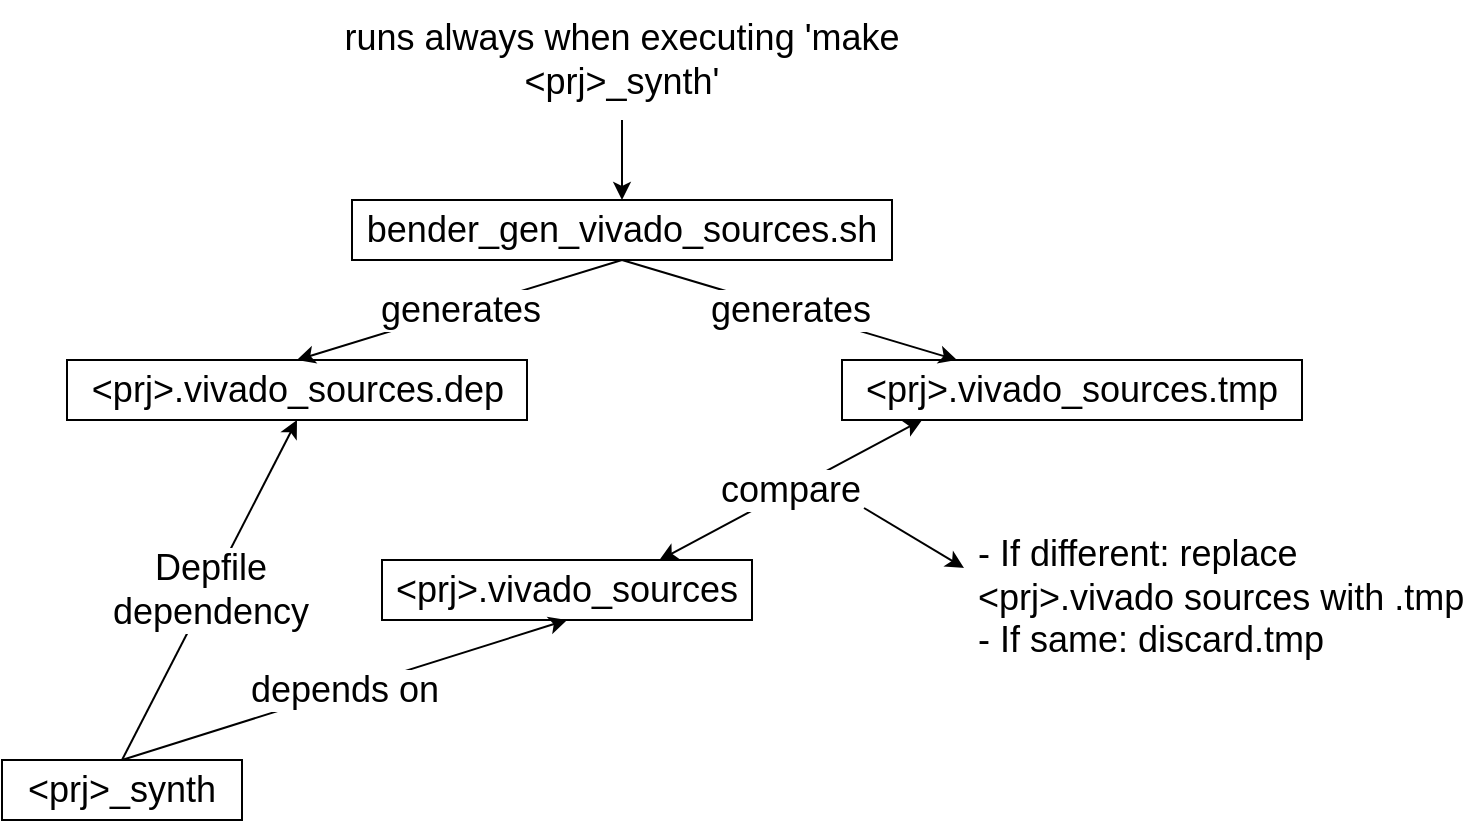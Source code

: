 <mxfile version="19.0.3" type="device"><diagram id="pt2eM8t9u4Sb3K0ayXm9" name="Page-1"><mxGraphModel dx="1038" dy="1741" grid="1" gridSize="10" guides="1" tooltips="1" connect="1" arrows="1" fold="1" page="1" pageScale="1" pageWidth="850" pageHeight="1100" math="0" shadow="0"><root><mxCell id="0"/><mxCell id="1" parent="0"/><mxCell id="Wo28DkBVP79u157REkzi-2" value="bender_gen_vivado_sources.sh" style="text;html=1;strokeColor=default;fillColor=none;align=center;verticalAlign=middle;whiteSpace=wrap;rounded=0;fontSize=18;" vertex="1" parent="1"><mxGeometry x="225" y="90" width="270" height="30" as="geometry"/></mxCell><mxCell id="Wo28DkBVP79u157REkzi-3" value="&amp;lt;prj&amp;gt;.vivado_sources.tmp" style="text;html=1;strokeColor=default;fillColor=none;align=center;verticalAlign=middle;whiteSpace=wrap;rounded=0;fontSize=18;" vertex="1" parent="1"><mxGeometry x="470" y="170" width="230" height="30" as="geometry"/></mxCell><mxCell id="Wo28DkBVP79u157REkzi-4" value="generates" style="endArrow=classic;html=1;rounded=0;fontSize=18;exitX=0.5;exitY=1;exitDx=0;exitDy=0;entryX=0.25;entryY=0;entryDx=0;entryDy=0;" edge="1" parent="1" source="Wo28DkBVP79u157REkzi-2" target="Wo28DkBVP79u157REkzi-3"><mxGeometry width="50" height="50" relative="1" as="geometry"><mxPoint x="198" y="120" as="sourcePoint"/><mxPoint x="470" y="185" as="targetPoint"/></mxGeometry></mxCell><mxCell id="Wo28DkBVP79u157REkzi-5" value="runs always when executing 'make &amp;lt;prj&amp;gt;_synth'" style="text;html=1;strokeColor=none;fillColor=none;align=center;verticalAlign=middle;whiteSpace=wrap;rounded=0;fontSize=18;" vertex="1" parent="1"><mxGeometry x="220" y="-10" width="280" height="60" as="geometry"/></mxCell><mxCell id="Wo28DkBVP79u157REkzi-6" value="" style="endArrow=classic;html=1;rounded=0;fontSize=18;entryX=0.5;entryY=0;entryDx=0;entryDy=0;exitX=0.5;exitY=1;exitDx=0;exitDy=0;" edge="1" parent="1" source="Wo28DkBVP79u157REkzi-5" target="Wo28DkBVP79u157REkzi-2"><mxGeometry width="50" height="50" relative="1" as="geometry"><mxPoint x="302.5" y="180" as="sourcePoint"/><mxPoint x="352.5" y="130" as="targetPoint"/></mxGeometry></mxCell><mxCell id="Wo28DkBVP79u157REkzi-7" value="&amp;lt;prj&amp;gt;.vivado_sources" style="text;html=1;strokeColor=default;fillColor=none;align=center;verticalAlign=middle;whiteSpace=wrap;rounded=0;fontSize=18;" vertex="1" parent="1"><mxGeometry x="240" y="270" width="185" height="30" as="geometry"/></mxCell><mxCell id="Wo28DkBVP79u157REkzi-8" value="compare" style="endArrow=classic;startArrow=classic;html=1;rounded=0;fontSize=18;exitX=0.75;exitY=0;exitDx=0;exitDy=0;" edge="1" parent="1" source="Wo28DkBVP79u157REkzi-7"><mxGeometry width="50" height="50" relative="1" as="geometry"><mxPoint x="460" y="250" as="sourcePoint"/><mxPoint x="510" y="200" as="targetPoint"/></mxGeometry></mxCell><mxCell id="Wo28DkBVP79u157REkzi-9" value="- If different: replace &amp;lt;prj&amp;gt;.vivado sources with .tmp&lt;br&gt;- If same: discard.tmp" style="text;html=1;strokeColor=none;fillColor=none;align=left;verticalAlign=middle;whiteSpace=wrap;rounded=0;fontSize=18;" vertex="1" parent="1"><mxGeometry x="536" y="254" width="250" height="70" as="geometry"/></mxCell><mxCell id="Wo28DkBVP79u157REkzi-11" value="" style="endArrow=classic;html=1;rounded=0;fontSize=18;" edge="1" parent="1"><mxGeometry width="50" height="50" relative="1" as="geometry"><mxPoint x="481" y="244" as="sourcePoint"/><mxPoint x="531" y="274" as="targetPoint"/></mxGeometry></mxCell><mxCell id="Wo28DkBVP79u157REkzi-13" value="&amp;lt;prj&amp;gt;_synth" style="text;html=1;strokeColor=default;fillColor=none;align=center;verticalAlign=middle;whiteSpace=wrap;rounded=0;fontSize=18;" vertex="1" parent="1"><mxGeometry x="50" y="370" width="120" height="30" as="geometry"/></mxCell><mxCell id="Wo28DkBVP79u157REkzi-14" value="depends on" style="endArrow=classic;html=1;rounded=0;fontSize=18;exitX=0.5;exitY=0;exitDx=0;exitDy=0;entryX=0.5;entryY=1;entryDx=0;entryDy=0;" edge="1" parent="1" source="Wo28DkBVP79u157REkzi-13" target="Wo28DkBVP79u157REkzi-7"><mxGeometry width="50" height="50" relative="1" as="geometry"><mxPoint x="112.5" y="350" as="sourcePoint"/><mxPoint x="162.5" y="300" as="targetPoint"/></mxGeometry></mxCell><mxCell id="Wo28DkBVP79u157REkzi-15" value="&amp;lt;prj&amp;gt;.vivado_sources.dep" style="text;html=1;strokeColor=default;fillColor=none;align=center;verticalAlign=middle;whiteSpace=wrap;rounded=0;fontSize=18;" vertex="1" parent="1"><mxGeometry x="82.5" y="170" width="230" height="30" as="geometry"/></mxCell><mxCell id="Wo28DkBVP79u157REkzi-16" value="generates" style="endArrow=classic;html=1;rounded=0;fontSize=18;exitX=0.5;exitY=1;exitDx=0;exitDy=0;entryX=0.5;entryY=0;entryDx=0;entryDy=0;" edge="1" parent="1" source="Wo28DkBVP79u157REkzi-2" target="Wo28DkBVP79u157REkzi-15"><mxGeometry width="50" height="50" relative="1" as="geometry"><mxPoint y="240" as="sourcePoint"/><mxPoint x="50" y="190" as="targetPoint"/></mxGeometry></mxCell><mxCell id="Wo28DkBVP79u157REkzi-18" value="Depfile&lt;br&gt;dependency" style="endArrow=classic;html=1;rounded=0;fontSize=18;exitX=0.5;exitY=0;exitDx=0;exitDy=0;entryX=0.5;entryY=1;entryDx=0;entryDy=0;" edge="1" parent="1" source="Wo28DkBVP79u157REkzi-13" target="Wo28DkBVP79u157REkzi-15"><mxGeometry width="50" height="50" relative="1" as="geometry"><mxPoint x="60" y="300" as="sourcePoint"/><mxPoint x="110" y="250" as="targetPoint"/></mxGeometry></mxCell></root></mxGraphModel></diagram></mxfile>